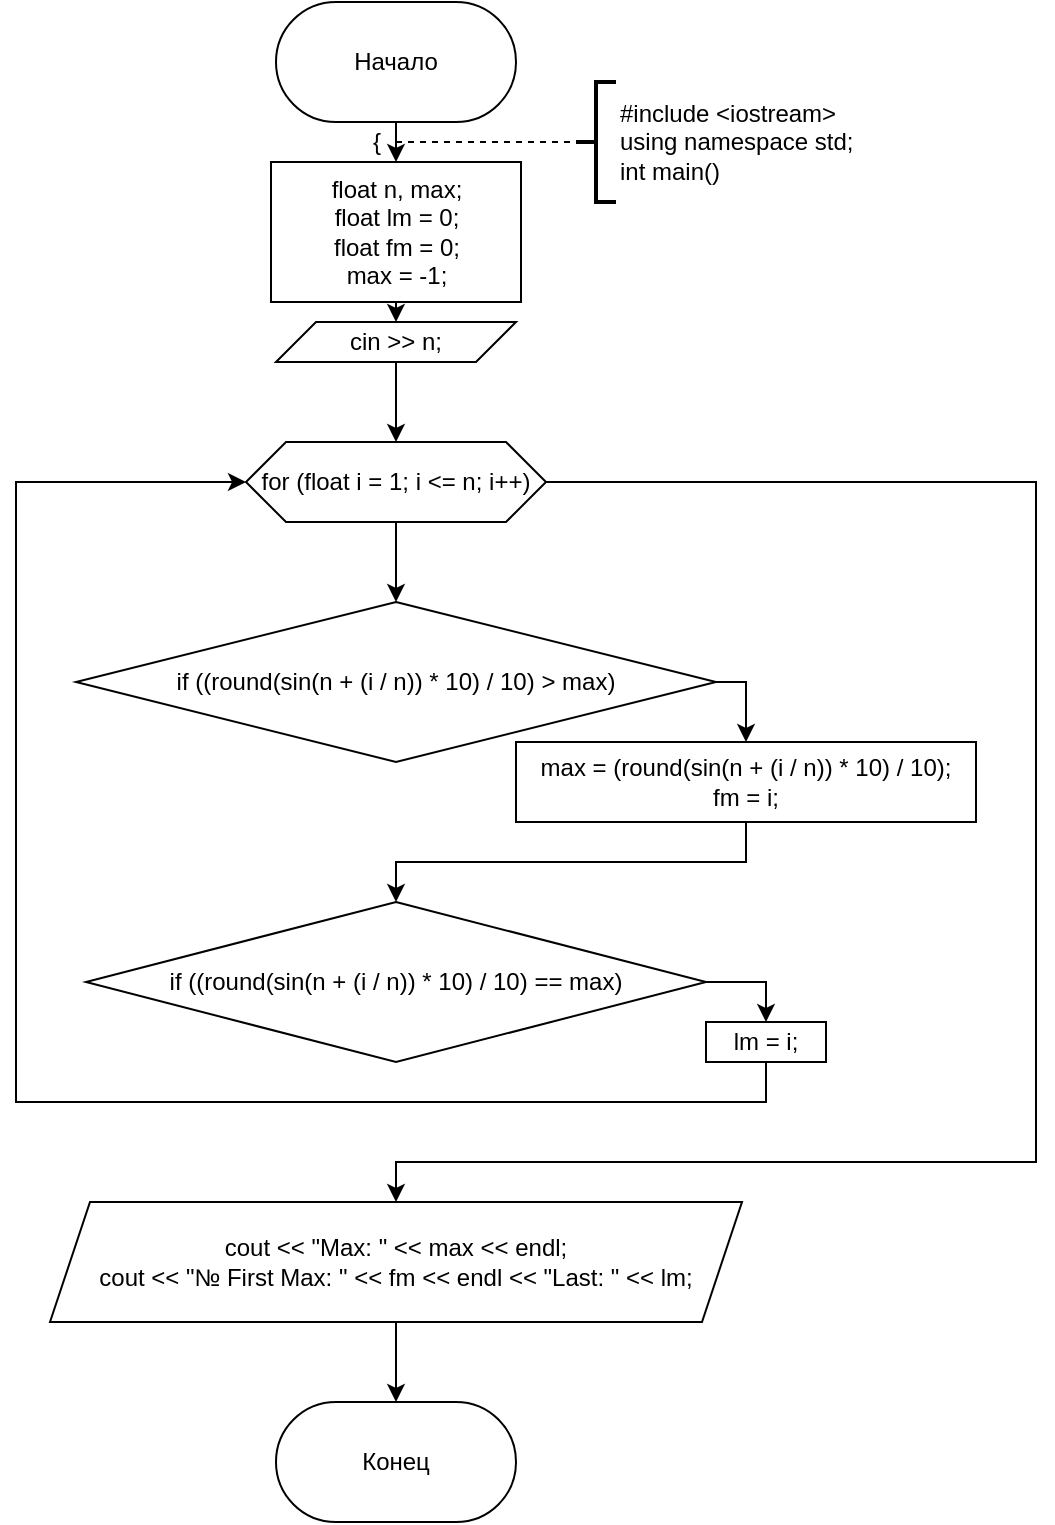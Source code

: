 <mxfile version="16.0.0" type="device"><diagram id="C5RBs43oDa-KdzZeNtuy" name="Page-1"><mxGraphModel dx="1798" dy="546" grid="1" gridSize="10" guides="1" tooltips="1" connect="1" arrows="1" fold="1" page="1" pageScale="1" pageWidth="827" pageHeight="1169" math="0" shadow="0"><root><mxCell id="WIyWlLk6GJQsqaUBKTNV-0"/><mxCell id="WIyWlLk6GJQsqaUBKTNV-1" parent="WIyWlLk6GJQsqaUBKTNV-0"/><mxCell id="_hzxvt620f9c1CCWTpxA-0" style="edgeStyle=orthogonalEdgeStyle;rounded=0;orthogonalLoop=1;jettySize=auto;html=1;exitX=0.5;exitY=1;exitDx=0;exitDy=0;entryX=0.5;entryY=0;entryDx=0;entryDy=0;" edge="1" parent="WIyWlLk6GJQsqaUBKTNV-1" source="_hzxvt620f9c1CCWTpxA-1" target="_hzxvt620f9c1CCWTpxA-4"><mxGeometry relative="1" as="geometry"/></mxCell><mxCell id="_hzxvt620f9c1CCWTpxA-1" value="Начало" style="rounded=1;whiteSpace=wrap;html=1;arcSize=50;" vertex="1" parent="WIyWlLk6GJQsqaUBKTNV-1"><mxGeometry x="80" y="10" width="120" height="60" as="geometry"/></mxCell><mxCell id="_hzxvt620f9c1CCWTpxA-2" value="Конец" style="rounded=1;whiteSpace=wrap;html=1;arcSize=50;" vertex="1" parent="WIyWlLk6GJQsqaUBKTNV-1"><mxGeometry x="80" y="710" width="120" height="60" as="geometry"/></mxCell><mxCell id="_hzxvt620f9c1CCWTpxA-71" style="edgeStyle=orthogonalEdgeStyle;rounded=0;orthogonalLoop=1;jettySize=auto;html=1;exitX=0.5;exitY=1;exitDx=0;exitDy=0;entryX=0.5;entryY=0;entryDx=0;entryDy=0;" edge="1" parent="WIyWlLk6GJQsqaUBKTNV-1" source="_hzxvt620f9c1CCWTpxA-4" target="_hzxvt620f9c1CCWTpxA-69"><mxGeometry relative="1" as="geometry"/></mxCell><mxCell id="_hzxvt620f9c1CCWTpxA-4" value="&lt;div&gt;float n, max;&lt;/div&gt;&lt;div&gt;&lt;span&gt;&#9;&lt;/span&gt;float lm = 0;&lt;/div&gt;&lt;div&gt;&lt;span&gt;&#9;&lt;/span&gt;float fm = 0;&lt;/div&gt;&lt;div&gt;max = -1;&lt;br&gt;&lt;/div&gt;" style="rounded=0;whiteSpace=wrap;html=1;" vertex="1" parent="WIyWlLk6GJQsqaUBKTNV-1"><mxGeometry x="77.5" y="90" width="125" height="70" as="geometry"/></mxCell><mxCell id="_hzxvt620f9c1CCWTpxA-5" value="" style="endArrow=none;dashed=1;html=1;rounded=0;" edge="1" parent="WIyWlLk6GJQsqaUBKTNV-1"><mxGeometry width="50" height="50" relative="1" as="geometry"><mxPoint x="140" y="80" as="sourcePoint"/><mxPoint x="230" y="80" as="targetPoint"/></mxGeometry></mxCell><mxCell id="_hzxvt620f9c1CCWTpxA-6" value="&lt;div&gt;#include &amp;lt;iostream&amp;gt;&lt;/div&gt;&lt;div&gt;using namespace std;&lt;/div&gt;&lt;div&gt;int main()&lt;/div&gt;" style="strokeWidth=2;html=1;shape=mxgraph.flowchart.annotation_2;align=left;labelPosition=right;pointerEvents=1;" vertex="1" parent="WIyWlLk6GJQsqaUBKTNV-1"><mxGeometry x="230" y="50" width="20" height="60" as="geometry"/></mxCell><mxCell id="_hzxvt620f9c1CCWTpxA-14" value="{" style="text;html=1;align=center;verticalAlign=middle;resizable=0;points=[];autosize=1;strokeColor=none;fillColor=none;" vertex="1" parent="WIyWlLk6GJQsqaUBKTNV-1"><mxGeometry x="120" y="70" width="20" height="20" as="geometry"/></mxCell><mxCell id="_hzxvt620f9c1CCWTpxA-63" style="edgeStyle=orthogonalEdgeStyle;rounded=0;orthogonalLoop=1;jettySize=auto;html=1;exitX=0.5;exitY=1;exitDx=0;exitDy=0;entryX=0.5;entryY=0;entryDx=0;entryDy=0;" edge="1" parent="WIyWlLk6GJQsqaUBKTNV-1" source="_hzxvt620f9c1CCWTpxA-59" target="_hzxvt620f9c1CCWTpxA-61"><mxGeometry relative="1" as="geometry"/></mxCell><mxCell id="_hzxvt620f9c1CCWTpxA-68" style="edgeStyle=orthogonalEdgeStyle;rounded=0;orthogonalLoop=1;jettySize=auto;html=1;exitX=1;exitY=0.5;exitDx=0;exitDy=0;entryX=0.5;entryY=0;entryDx=0;entryDy=0;" edge="1" parent="WIyWlLk6GJQsqaUBKTNV-1" source="_hzxvt620f9c1CCWTpxA-59" target="_hzxvt620f9c1CCWTpxA-66"><mxGeometry relative="1" as="geometry"><Array as="points"><mxPoint x="460" y="250"/><mxPoint x="460" y="590"/><mxPoint x="140" y="590"/></Array></mxGeometry></mxCell><mxCell id="_hzxvt620f9c1CCWTpxA-59" value="for (float i = 1; i &amp;lt;= n; i++)" style="shape=hexagon;perimeter=hexagonPerimeter2;whiteSpace=wrap;html=1;fixedSize=1;" vertex="1" parent="WIyWlLk6GJQsqaUBKTNV-1"><mxGeometry x="65" y="230" width="150" height="40" as="geometry"/></mxCell><mxCell id="_hzxvt620f9c1CCWTpxA-76" style="edgeStyle=orthogonalEdgeStyle;rounded=0;orthogonalLoop=1;jettySize=auto;html=1;exitX=1;exitY=0.5;exitDx=0;exitDy=0;entryX=0.5;entryY=0;entryDx=0;entryDy=0;" edge="1" parent="WIyWlLk6GJQsqaUBKTNV-1" source="_hzxvt620f9c1CCWTpxA-61" target="_hzxvt620f9c1CCWTpxA-75"><mxGeometry relative="1" as="geometry"><Array as="points"><mxPoint x="315" y="350"/></Array></mxGeometry></mxCell><mxCell id="_hzxvt620f9c1CCWTpxA-61" value="if ((round(sin(n + (i / n)) * 10) / 10) &amp;gt; max)" style="rhombus;whiteSpace=wrap;html=1;" vertex="1" parent="WIyWlLk6GJQsqaUBKTNV-1"><mxGeometry x="-20" y="310" width="320" height="80" as="geometry"/></mxCell><mxCell id="_hzxvt620f9c1CCWTpxA-73" style="edgeStyle=orthogonalEdgeStyle;rounded=0;orthogonalLoop=1;jettySize=auto;html=1;exitX=1;exitY=0.5;exitDx=0;exitDy=0;entryX=0.5;entryY=0;entryDx=0;entryDy=0;" edge="1" parent="WIyWlLk6GJQsqaUBKTNV-1" source="_hzxvt620f9c1CCWTpxA-62" target="_hzxvt620f9c1CCWTpxA-72"><mxGeometry relative="1" as="geometry"/></mxCell><mxCell id="_hzxvt620f9c1CCWTpxA-62" value="if ((round(sin(n + (i / n)) * 10) / 10) == max)" style="rhombus;whiteSpace=wrap;html=1;" vertex="1" parent="WIyWlLk6GJQsqaUBKTNV-1"><mxGeometry x="-15" y="460" width="310" height="80" as="geometry"/></mxCell><mxCell id="_hzxvt620f9c1CCWTpxA-67" style="edgeStyle=orthogonalEdgeStyle;rounded=0;orthogonalLoop=1;jettySize=auto;html=1;exitX=0.5;exitY=1;exitDx=0;exitDy=0;entryX=0.5;entryY=0;entryDx=0;entryDy=0;" edge="1" parent="WIyWlLk6GJQsqaUBKTNV-1" source="_hzxvt620f9c1CCWTpxA-66" target="_hzxvt620f9c1CCWTpxA-2"><mxGeometry relative="1" as="geometry"/></mxCell><mxCell id="_hzxvt620f9c1CCWTpxA-66" value="&lt;div&gt;cout &amp;lt;&amp;lt; &quot;Max: &quot; &amp;lt;&amp;lt; max &amp;lt;&amp;lt; endl;&lt;/div&gt;&lt;div&gt;&lt;span&gt;&#9;&lt;/span&gt;cout &amp;lt;&amp;lt; &quot;№ First Max: &quot; &amp;lt;&amp;lt; fm &amp;lt;&amp;lt; endl &amp;lt;&amp;lt; &quot;Last: &quot; &amp;lt;&amp;lt; lm;&lt;/div&gt;" style="shape=parallelogram;perimeter=parallelogramPerimeter;whiteSpace=wrap;html=1;fixedSize=1;" vertex="1" parent="WIyWlLk6GJQsqaUBKTNV-1"><mxGeometry x="-33" y="610" width="346" height="60" as="geometry"/></mxCell><mxCell id="_hzxvt620f9c1CCWTpxA-70" style="edgeStyle=orthogonalEdgeStyle;rounded=0;orthogonalLoop=1;jettySize=auto;html=1;exitX=0.5;exitY=1;exitDx=0;exitDy=0;entryX=0.5;entryY=0;entryDx=0;entryDy=0;" edge="1" parent="WIyWlLk6GJQsqaUBKTNV-1" source="_hzxvt620f9c1CCWTpxA-69" target="_hzxvt620f9c1CCWTpxA-59"><mxGeometry relative="1" as="geometry"/></mxCell><mxCell id="_hzxvt620f9c1CCWTpxA-69" value="cin &amp;gt;&amp;gt; n;" style="shape=parallelogram;perimeter=parallelogramPerimeter;whiteSpace=wrap;html=1;fixedSize=1;" vertex="1" parent="WIyWlLk6GJQsqaUBKTNV-1"><mxGeometry x="80" y="170" width="120" height="20" as="geometry"/></mxCell><mxCell id="_hzxvt620f9c1CCWTpxA-74" style="edgeStyle=orthogonalEdgeStyle;rounded=0;orthogonalLoop=1;jettySize=auto;html=1;exitX=0.5;exitY=1;exitDx=0;exitDy=0;entryX=0;entryY=0.5;entryDx=0;entryDy=0;" edge="1" parent="WIyWlLk6GJQsqaUBKTNV-1" source="_hzxvt620f9c1CCWTpxA-72" target="_hzxvt620f9c1CCWTpxA-59"><mxGeometry relative="1" as="geometry"><Array as="points"><mxPoint x="325" y="560"/><mxPoint x="-50" y="560"/><mxPoint x="-50" y="250"/></Array></mxGeometry></mxCell><mxCell id="_hzxvt620f9c1CCWTpxA-72" value="lm = i;" style="rounded=0;whiteSpace=wrap;html=1;" vertex="1" parent="WIyWlLk6GJQsqaUBKTNV-1"><mxGeometry x="295" y="520" width="60" height="20" as="geometry"/></mxCell><mxCell id="_hzxvt620f9c1CCWTpxA-77" style="edgeStyle=orthogonalEdgeStyle;rounded=0;orthogonalLoop=1;jettySize=auto;html=1;exitX=0.5;exitY=1;exitDx=0;exitDy=0;entryX=0.5;entryY=0;entryDx=0;entryDy=0;" edge="1" parent="WIyWlLk6GJQsqaUBKTNV-1" source="_hzxvt620f9c1CCWTpxA-75" target="_hzxvt620f9c1CCWTpxA-62"><mxGeometry relative="1" as="geometry"/></mxCell><mxCell id="_hzxvt620f9c1CCWTpxA-75" value="&lt;div&gt;max = (round(sin(n + (i / n)) * 10) / 10);&lt;/div&gt;&lt;div&gt;&lt;span&gt;&#9;&#9;&#9;&lt;/span&gt;fm = i;&lt;/div&gt;" style="rounded=0;whiteSpace=wrap;html=1;" vertex="1" parent="WIyWlLk6GJQsqaUBKTNV-1"><mxGeometry x="200" y="380" width="230" height="40" as="geometry"/></mxCell></root></mxGraphModel></diagram></mxfile>